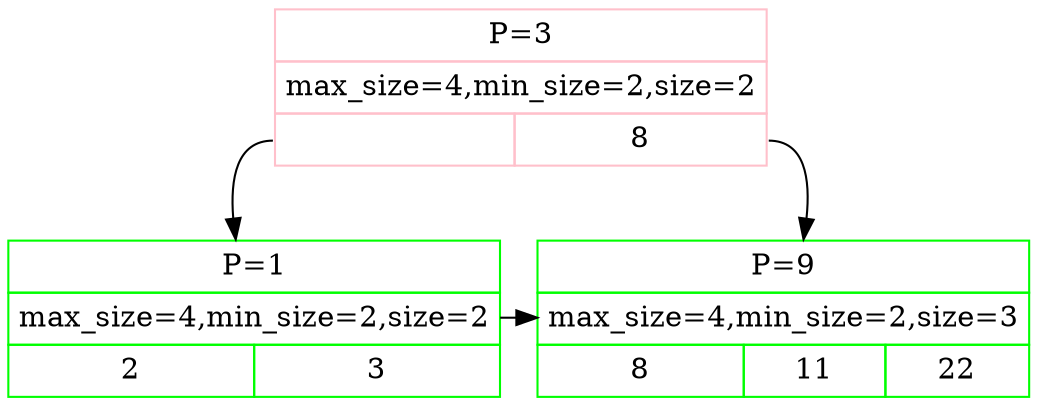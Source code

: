 digraph G {
INT_3[shape=plain color=pink label=<<TABLE BORDER="0" CELLBORDER="1" CELLSPACING="0" CELLPADDING="4">
<TR><TD COLSPAN="2">P=3</TD></TR>
<TR><TD COLSPAN="2">max_size=4,min_size=2,size=2</TD></TR>
<TR><TD PORT="p1"> </TD>
<TD PORT="p9">8</TD>
</TR></TABLE>>];
LEAF_1[shape=plain color=green label=<<TABLE BORDER="0" CELLBORDER="1" CELLSPACING="0" CELLPADDING="4">
<TR><TD COLSPAN="2">P=1</TD></TR>
<TR><TD COLSPAN="2">max_size=4,min_size=2,size=2</TD></TR>
<TR><TD>2</TD>
<TD>3</TD>
</TR></TABLE>>];
LEAF_1 -> LEAF_9;
{rank=same LEAF_1 LEAF_9};
INT_3:p1 -> LEAF_1;
LEAF_9[shape=plain color=green label=<<TABLE BORDER="0" CELLBORDER="1" CELLSPACING="0" CELLPADDING="4">
<TR><TD COLSPAN="3">P=9</TD></TR>
<TR><TD COLSPAN="3">max_size=4,min_size=2,size=3</TD></TR>
<TR><TD>8</TD>
<TD>11</TD>
<TD>22</TD>
</TR></TABLE>>];
INT_3:p9 -> LEAF_9;
}
